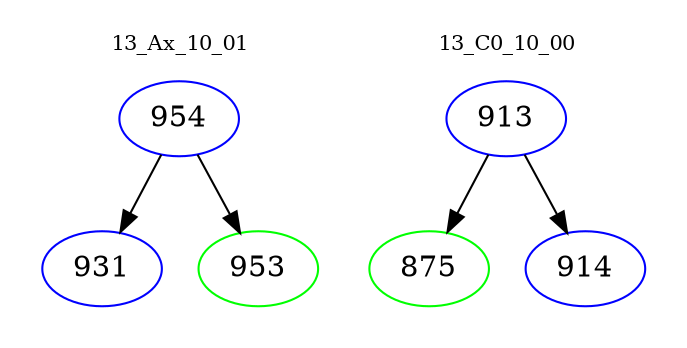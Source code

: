 digraph{
subgraph cluster_0 {
color = white
label = "13_Ax_10_01";
fontsize=10;
T0_954 [label="954", color="blue"]
T0_954 -> T0_931 [color="black"]
T0_931 [label="931", color="blue"]
T0_954 -> T0_953 [color="black"]
T0_953 [label="953", color="green"]
}
subgraph cluster_1 {
color = white
label = "13_C0_10_00";
fontsize=10;
T1_913 [label="913", color="blue"]
T1_913 -> T1_875 [color="black"]
T1_875 [label="875", color="green"]
T1_913 -> T1_914 [color="black"]
T1_914 [label="914", color="blue"]
}
}
